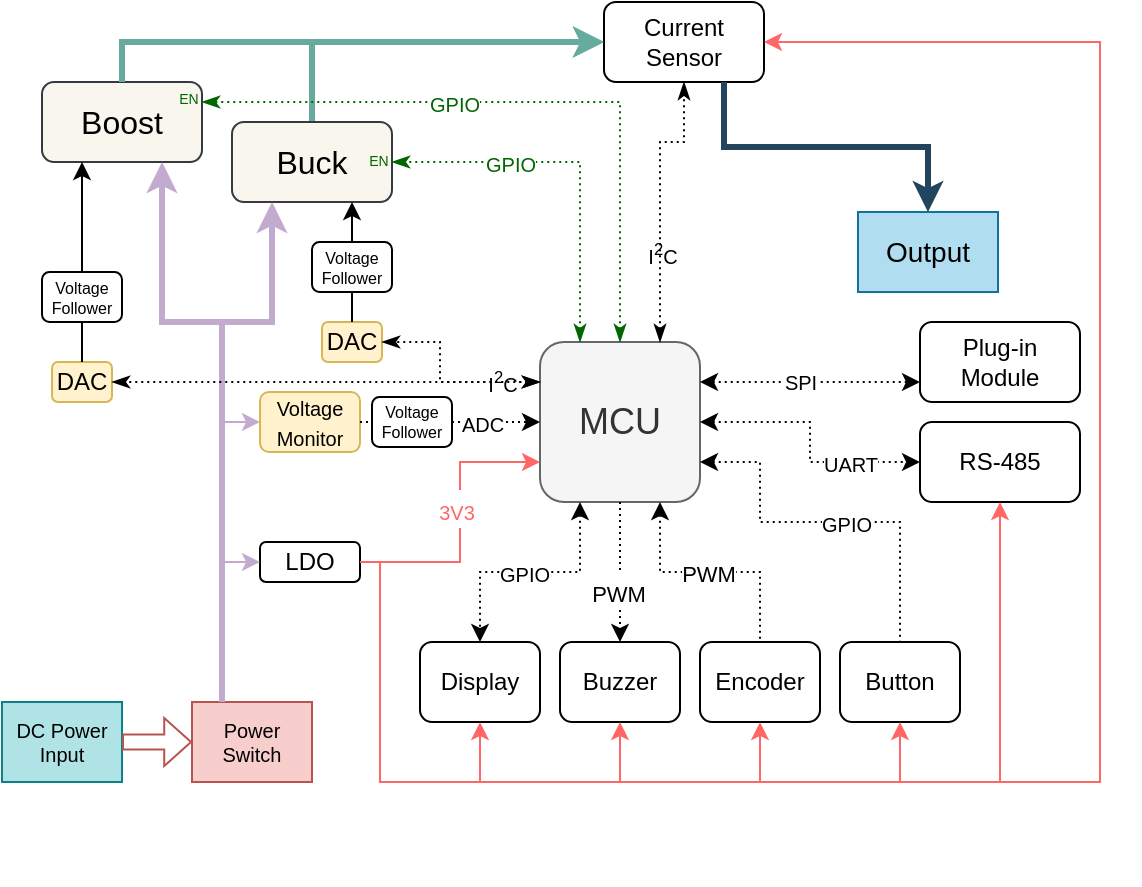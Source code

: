 <mxfile version="21.3.2" type="device">
  <diagram id="sNHUYcScr_lrZ1LzuWTF" name="Page-1">
    <mxGraphModel dx="1728" dy="964" grid="1" gridSize="10" guides="1" tooltips="1" connect="1" arrows="1" fold="1" page="1" pageScale="1" pageWidth="827" pageHeight="1169" math="0" shadow="0">
      <root>
        <mxCell id="0" />
        <mxCell id="1" parent="0" />
        <mxCell id="sMdL_H4XUYYvYK2PVm36-126" value="" style="edgeStyle=elbowEdgeStyle;elbow=vertical;endArrow=classic;html=1;rounded=0;fontSize=14;entryX=0;entryY=0.5;entryDx=0;entryDy=0;fillColor=#bac8d3;strokeColor=#67AB9F;strokeWidth=3;exitX=0.5;exitY=0;exitDx=0;exitDy=0;" parent="1" source="sMdL_H4XUYYvYK2PVm36-3" target="sMdL_H4XUYYvYK2PVm36-5" edge="1">
          <mxGeometry width="50" height="50" relative="1" as="geometry">
            <mxPoint x="502" y="360" as="sourcePoint" />
            <mxPoint x="640" y="415" as="targetPoint" />
            <Array as="points">
              <mxPoint x="360" y="330" />
            </Array>
          </mxGeometry>
        </mxCell>
        <mxCell id="sMdL_H4XUYYvYK2PVm36-1" value="&lt;font style=&quot;font-size: 18px;&quot;&gt;MCU&lt;/font&gt;" style="rounded=1;whiteSpace=wrap;html=1;fillColor=#f5f5f5;strokeColor=#666666;fontColor=#333333;" parent="1" vertex="1">
          <mxGeometry x="400" y="480" width="80" height="80" as="geometry" />
        </mxCell>
        <mxCell id="sMdL_H4XUYYvYK2PVm36-2" value="&lt;font style=&quot;font-size: 16px;&quot;&gt;Boost&lt;/font&gt;" style="rounded=1;whiteSpace=wrap;html=1;fillColor=#f9f7ed;strokeColor=#36393d;" parent="1" vertex="1">
          <mxGeometry x="151" y="350" width="80" height="40" as="geometry" />
        </mxCell>
        <mxCell id="sMdL_H4XUYYvYK2PVm36-3" value="&lt;font style=&quot;font-size: 16px;&quot;&gt;Buck&lt;/font&gt;" style="rounded=1;whiteSpace=wrap;html=1;fillColor=#f9f7ed;strokeColor=#36393d;" parent="1" vertex="1">
          <mxGeometry x="246" y="370" width="80" height="40" as="geometry" />
        </mxCell>
        <mxCell id="sMdL_H4XUYYvYK2PVm36-4" value="LDO" style="rounded=1;whiteSpace=wrap;html=1;" parent="1" vertex="1">
          <mxGeometry x="260" y="580" width="50" height="20" as="geometry" />
        </mxCell>
        <mxCell id="sMdL_H4XUYYvYK2PVm36-5" value="&lt;div&gt;Current&lt;/div&gt;&lt;div&gt;Sensor&lt;br&gt;&lt;/div&gt;" style="rounded=1;whiteSpace=wrap;html=1;" parent="1" vertex="1">
          <mxGeometry x="432" y="310" width="80" height="40" as="geometry" />
        </mxCell>
        <mxCell id="sMdL_H4XUYYvYK2PVm36-6" value="&lt;div&gt;Plug-in&lt;/div&gt;&lt;div&gt;Module&lt;br&gt;&lt;/div&gt;" style="rounded=1;whiteSpace=wrap;html=1;" parent="1" vertex="1">
          <mxGeometry x="590" y="470" width="80" height="40" as="geometry" />
        </mxCell>
        <mxCell id="sMdL_H4XUYYvYK2PVm36-7" value="Display" style="rounded=1;whiteSpace=wrap;html=1;" parent="1" vertex="1">
          <mxGeometry x="340" y="630" width="60" height="40" as="geometry" />
        </mxCell>
        <mxCell id="sMdL_H4XUYYvYK2PVm36-8" value="Buzzer" style="rounded=1;whiteSpace=wrap;html=1;" parent="1" vertex="1">
          <mxGeometry x="410" y="630" width="60" height="40" as="geometry" />
        </mxCell>
        <mxCell id="sMdL_H4XUYYvYK2PVm36-9" value="Encoder" style="rounded=1;whiteSpace=wrap;html=1;" parent="1" vertex="1">
          <mxGeometry x="480" y="630" width="60" height="40" as="geometry" />
        </mxCell>
        <mxCell id="sMdL_H4XUYYvYK2PVm36-10" value="&lt;div&gt;Button&lt;/div&gt;" style="rounded=1;whiteSpace=wrap;html=1;" parent="1" vertex="1">
          <mxGeometry x="550" y="630" width="60" height="40" as="geometry" />
        </mxCell>
        <mxCell id="sMdL_H4XUYYvYK2PVm36-11" value="&lt;div&gt;RS-485&lt;br&gt;&lt;/div&gt;" style="rounded=1;whiteSpace=wrap;html=1;" parent="1" vertex="1">
          <mxGeometry x="590" y="520" width="80" height="40" as="geometry" />
        </mxCell>
        <mxCell id="sMdL_H4XUYYvYK2PVm36-14" value="" style="edgeStyle=elbowEdgeStyle;elbow=vertical;endArrow=classic;html=1;rounded=0;fontSize=14;entryX=0.5;entryY=0;entryDx=0;entryDy=0;startArrow=classic;startFill=1;dashed=1;dashPattern=1 2;" parent="1" target="sMdL_H4XUYYvYK2PVm36-7" edge="1">
          <mxGeometry width="50" height="50" relative="1" as="geometry">
            <mxPoint x="420" y="560" as="sourcePoint" />
            <mxPoint x="500" y="510" as="targetPoint" />
          </mxGeometry>
        </mxCell>
        <mxCell id="sMdL_H4XUYYvYK2PVm36-15" value="" style="edgeStyle=elbowEdgeStyle;elbow=vertical;endArrow=none;html=1;rounded=0;fontSize=14;entryX=0.5;entryY=0;entryDx=0;entryDy=0;exitX=0.75;exitY=1;exitDx=0;exitDy=0;startArrow=classic;startFill=1;dashed=1;dashPattern=1 2;endFill=0;" parent="1" source="sMdL_H4XUYYvYK2PVm36-1" target="sMdL_H4XUYYvYK2PVm36-9" edge="1">
          <mxGeometry width="50" height="50" relative="1" as="geometry">
            <mxPoint x="430" y="570" as="sourcePoint" />
            <mxPoint x="380" y="640" as="targetPoint" />
          </mxGeometry>
        </mxCell>
        <mxCell id="sMdL_H4XUYYvYK2PVm36-17" value="" style="edgeStyle=segmentEdgeStyle;endArrow=none;html=1;rounded=0;fontSize=14;entryX=0.5;entryY=0;entryDx=0;entryDy=0;startArrow=classic;startFill=1;endFill=0;dashed=1;dashPattern=1 2;" parent="1" target="sMdL_H4XUYYvYK2PVm36-10" edge="1">
          <mxGeometry width="50" height="50" relative="1" as="geometry">
            <mxPoint x="480" y="540" as="sourcePoint" />
            <mxPoint x="500" y="510" as="targetPoint" />
            <Array as="points">
              <mxPoint x="510" y="540" />
              <mxPoint x="510" y="570" />
              <mxPoint x="580" y="570" />
            </Array>
          </mxGeometry>
        </mxCell>
        <mxCell id="sMdL_H4XUYYvYK2PVm36-27" value="" style="edgeStyle=elbowEdgeStyle;elbow=horizontal;endArrow=classic;html=1;rounded=0;fontSize=14;entryX=0;entryY=0.5;entryDx=0;entryDy=0;exitX=0.429;exitY=0;exitDx=0;exitDy=0;exitPerimeter=0;strokeColor=#C3ABD0;" parent="1" source="sMdL_H4XUYYvYK2PVm36-94" target="sMdL_H4XUYYvYK2PVm36-4" edge="1">
          <mxGeometry width="50" height="50" relative="1" as="geometry">
            <mxPoint x="210" y="370" as="sourcePoint" />
            <mxPoint x="410" y="410" as="targetPoint" />
            <Array as="points">
              <mxPoint x="240" y="630" />
            </Array>
          </mxGeometry>
        </mxCell>
        <mxCell id="sMdL_H4XUYYvYK2PVm36-28" value="" style="edgeStyle=elbowEdgeStyle;elbow=vertical;endArrow=classic;html=1;rounded=0;fontSize=14;exitX=0.25;exitY=0;exitDx=0;exitDy=0;strokeColor=#C3ABD0;strokeWidth=3;entryX=0.25;entryY=1;entryDx=0;entryDy=0;" parent="1" source="sMdL_H4XUYYvYK2PVm36-94" target="sMdL_H4XUYYvYK2PVm36-3" edge="1">
          <mxGeometry width="50" height="50" relative="1" as="geometry">
            <mxPoint x="210" y="370" as="sourcePoint" />
            <mxPoint x="270" y="430" as="targetPoint" />
            <Array as="points">
              <mxPoint x="250" y="470" />
            </Array>
          </mxGeometry>
        </mxCell>
        <mxCell id="sMdL_H4XUYYvYK2PVm36-32" value="" style="endArrow=classic;html=1;rounded=0;fontSize=14;entryX=0.5;entryY=0;entryDx=0;entryDy=0;exitX=0.5;exitY=1;exitDx=0;exitDy=0;dashed=1;dashPattern=1 2;" parent="1" source="sMdL_H4XUYYvYK2PVm36-1" target="sMdL_H4XUYYvYK2PVm36-8" edge="1">
          <mxGeometry width="50" height="50" relative="1" as="geometry">
            <mxPoint x="470" y="550" as="sourcePoint" />
            <mxPoint x="540" y="550" as="targetPoint" />
          </mxGeometry>
        </mxCell>
        <mxCell id="sMdL_H4XUYYvYK2PVm36-34" value="" style="endArrow=classic;html=1;rounded=0;fontSize=14;entryX=0;entryY=0.75;entryDx=0;entryDy=0;exitX=1;exitY=0.25;exitDx=0;exitDy=0;startArrow=classic;startFill=1;dashed=1;dashPattern=1 2;" parent="1" source="sMdL_H4XUYYvYK2PVm36-1" target="sMdL_H4XUYYvYK2PVm36-6" edge="1">
          <mxGeometry width="50" height="50" relative="1" as="geometry">
            <mxPoint x="480" y="500" as="sourcePoint" />
            <mxPoint x="560" y="500" as="targetPoint" />
          </mxGeometry>
        </mxCell>
        <mxCell id="sMdL_H4XUYYvYK2PVm36-42" value="DAC" style="rounded=1;whiteSpace=wrap;html=1;fillColor=#fff2cc;strokeColor=#d6b656;" parent="1" vertex="1">
          <mxGeometry x="291" y="470" width="30" height="20" as="geometry" />
        </mxCell>
        <mxCell id="sMdL_H4XUYYvYK2PVm36-44" value="" style="endArrow=classic;html=1;rounded=0;fontSize=16;exitX=0.5;exitY=0;exitDx=0;exitDy=0;entryX=0.75;entryY=1;entryDx=0;entryDy=0;startArrow=none;" parent="1" source="sMdL_H4XUYYvYK2PVm36-96" target="sMdL_H4XUYYvYK2PVm36-3" edge="1">
          <mxGeometry width="50" height="50" relative="1" as="geometry">
            <mxPoint x="450" y="560" as="sourcePoint" />
            <mxPoint x="500" y="510" as="targetPoint" />
          </mxGeometry>
        </mxCell>
        <mxCell id="sMdL_H4XUYYvYK2PVm36-48" value="" style="edgeStyle=elbowEdgeStyle;elbow=horizontal;endArrow=classicThin;html=1;rounded=0;fontSize=16;entryX=1;entryY=0.5;entryDx=0;entryDy=0;exitX=0;exitY=0.25;exitDx=0;exitDy=0;dashed=1;dashPattern=1 2;endFill=1;startArrow=classicThin;startFill=1;" parent="1" source="sMdL_H4XUYYvYK2PVm36-1" target="sMdL_H4XUYYvYK2PVm36-42" edge="1">
          <mxGeometry width="50" height="50" relative="1" as="geometry">
            <mxPoint x="450" y="560" as="sourcePoint" />
            <mxPoint x="500" y="510" as="targetPoint" />
            <Array as="points">
              <mxPoint x="350" y="490" />
            </Array>
          </mxGeometry>
        </mxCell>
        <mxCell id="sMdL_H4XUYYvYK2PVm36-56" value="&lt;font style=&quot;font-size: 10px;&quot;&gt;I&lt;sup&gt;2&lt;/sup&gt;C&lt;/font&gt;" style="edgeLabel;html=1;align=center;verticalAlign=middle;resizable=0;points=[];fontSize=16;" parent="1" vertex="1" connectable="0">
          <mxGeometry x="379" y="495.002" as="geometry">
            <mxPoint x="2" y="4" as="offset" />
          </mxGeometry>
        </mxCell>
        <mxCell id="sMdL_H4XUYYvYK2PVm36-58" value="&lt;font style=&quot;font-size: 10px;&quot;&gt;GPIO&lt;/font&gt;" style="edgeLabel;html=1;align=center;verticalAlign=middle;resizable=0;points=[];fontSize=16;" parent="1" vertex="1" connectable="0">
          <mxGeometry x="551" y="565.002" as="geometry">
            <mxPoint x="2" y="4" as="offset" />
          </mxGeometry>
        </mxCell>
        <mxCell id="sMdL_H4XUYYvYK2PVm36-59" value="&lt;font style=&quot;font-size: 10px;&quot;&gt;GPIO&lt;/font&gt;" style="edgeLabel;html=1;align=center;verticalAlign=middle;resizable=0;points=[];fontSize=16;" parent="1" vertex="1" connectable="0">
          <mxGeometry x="390" y="590.002" as="geometry">
            <mxPoint x="2" y="4" as="offset" />
          </mxGeometry>
        </mxCell>
        <mxCell id="sMdL_H4XUYYvYK2PVm36-60" value="&lt;font style=&quot;font-size: 11px;&quot;&gt;PWM&lt;/font&gt;" style="edgeLabel;html=1;align=center;verticalAlign=middle;resizable=0;points=[];fontSize=16;" parent="1" vertex="1" connectable="0">
          <mxGeometry x="437" y="600.002" as="geometry">
            <mxPoint x="2" y="4" as="offset" />
          </mxGeometry>
        </mxCell>
        <mxCell id="sMdL_H4XUYYvYK2PVm36-61" value="&lt;font style=&quot;font-size: 11px;&quot;&gt;PWM&lt;/font&gt;" style="edgeLabel;html=1;align=center;verticalAlign=middle;resizable=0;points=[];fontSize=16;" parent="1" vertex="1" connectable="0">
          <mxGeometry x="482" y="590.002" as="geometry">
            <mxPoint x="2" y="4" as="offset" />
          </mxGeometry>
        </mxCell>
        <mxCell id="sMdL_H4XUYYvYK2PVm36-64" value="&lt;font style=&quot;font-size: 10px;&quot;&gt;SPI&lt;/font&gt;" style="edgeLabel;html=1;align=center;verticalAlign=middle;resizable=0;points=[];fontSize=16;" parent="1" vertex="1" connectable="0">
          <mxGeometry x="534" y="495.002" as="geometry">
            <mxPoint x="-4" y="3" as="offset" />
          </mxGeometry>
        </mxCell>
        <mxCell id="sMdL_H4XUYYvYK2PVm36-70" value="Output" style="html=1;whiteSpace=wrap;container=1;recursiveResize=0;collapsible=0;fontSize=14;fillColor=#b1ddf0;strokeColor=#10739e;" parent="1" vertex="1">
          <mxGeometry x="559" y="415" width="70" height="40" as="geometry" />
        </mxCell>
        <mxCell id="sMdL_H4XUYYvYK2PVm36-74" value="&lt;font style=&quot;font-size: 10px;&quot;&gt;Voltage Monitor&lt;/font&gt;" style="rounded=1;whiteSpace=wrap;html=1;fillColor=#fff2cc;strokeColor=#d6b656;" parent="1" vertex="1">
          <mxGeometry x="260" y="505" width="50" height="30" as="geometry" />
        </mxCell>
        <mxCell id="sMdL_H4XUYYvYK2PVm36-76" value="" style="edgeStyle=elbowEdgeStyle;elbow=horizontal;endArrow=classic;html=1;rounded=0;fontSize=14;entryX=0;entryY=0.5;entryDx=0;entryDy=0;exitX=1;exitY=0.5;exitDx=0;exitDy=0;dashed=1;dashPattern=1 2;startArrow=classic;startFill=1;" parent="1" source="sMdL_H4XUYYvYK2PVm36-1" target="sMdL_H4XUYYvYK2PVm36-11" edge="1">
          <mxGeometry width="50" height="50" relative="1" as="geometry">
            <mxPoint x="494" y="545" as="sourcePoint" />
            <mxPoint x="574" y="575" as="targetPoint" />
          </mxGeometry>
        </mxCell>
        <mxCell id="sMdL_H4XUYYvYK2PVm36-77" value="&lt;font style=&quot;font-size: 10px;&quot;&gt;UART&lt;/font&gt;" style="edgeLabel;html=1;align=center;verticalAlign=middle;resizable=0;points=[];fontSize=16;" parent="1" vertex="1" connectable="0">
          <mxGeometry x="559" y="536.002" as="geometry">
            <mxPoint x="-4" y="3" as="offset" />
          </mxGeometry>
        </mxCell>
        <mxCell id="sMdL_H4XUYYvYK2PVm36-78" value="" style="edgeStyle=elbowEdgeStyle;elbow=horizontal;endArrow=classic;html=1;rounded=0;fontSize=14;entryX=0;entryY=0.5;entryDx=0;entryDy=0;exitX=1;exitY=0.5;exitDx=0;exitDy=0;dashed=1;dashPattern=1 2;startArrow=none;" parent="1" source="sMdL_H4XUYYvYK2PVm36-92" target="sMdL_H4XUYYvYK2PVm36-1" edge="1">
          <mxGeometry width="50" height="50" relative="1" as="geometry">
            <mxPoint x="490" y="530" as="sourcePoint" />
            <mxPoint x="570" y="550" as="targetPoint" />
          </mxGeometry>
        </mxCell>
        <mxCell id="sMdL_H4XUYYvYK2PVm36-79" value="&lt;font style=&quot;font-size: 10px;&quot;&gt;ADC&lt;/font&gt;" style="edgeLabel;html=1;align=center;verticalAlign=middle;resizable=0;points=[];fontSize=16;" parent="1" vertex="1" connectable="0">
          <mxGeometry x="369" y="515.002" as="geometry">
            <mxPoint x="2" y="4" as="offset" />
          </mxGeometry>
        </mxCell>
        <mxCell id="sMdL_H4XUYYvYK2PVm36-80" value="" style="edgeStyle=elbowEdgeStyle;elbow=horizontal;endArrow=classic;html=1;rounded=0;fontSize=14;entryX=0;entryY=0.5;entryDx=0;entryDy=0;exitX=0.5;exitY=0;exitDx=0;exitDy=0;strokeColor=#C3ABD0;" parent="1" source="sMdL_H4XUYYvYK2PVm36-94" target="sMdL_H4XUYYvYK2PVm36-74" edge="1">
          <mxGeometry width="50" height="50" relative="1" as="geometry">
            <mxPoint x="210" y="370" as="sourcePoint" />
            <mxPoint x="305" y="530" as="targetPoint" />
            <Array as="points">
              <mxPoint x="240" y="530" />
            </Array>
          </mxGeometry>
        </mxCell>
        <mxCell id="sMdL_H4XUYYvYK2PVm36-81" value="" style="edgeStyle=elbowEdgeStyle;elbow=horizontal;endArrow=classic;html=1;rounded=0;fontSize=14;entryX=0;entryY=0.75;entryDx=0;entryDy=0;exitX=1;exitY=0.5;exitDx=0;exitDy=0;strokeColor=#FF6666;" parent="1" source="sMdL_H4XUYYvYK2PVm36-4" target="sMdL_H4XUYYvYK2PVm36-1" edge="1">
          <mxGeometry width="50" height="50" relative="1" as="geometry">
            <mxPoint x="320" y="610" as="sourcePoint" />
            <mxPoint x="386" y="560" as="targetPoint" />
            <Array as="points">
              <mxPoint x="360" y="570" />
            </Array>
          </mxGeometry>
        </mxCell>
        <mxCell id="sMdL_H4XUYYvYK2PVm36-83" value="&lt;font style=&quot;font-size: 10px;&quot; color=&quot;#ff6666&quot;&gt;3V3&lt;/font&gt;" style="edgeLabel;html=1;align=center;verticalAlign=middle;resizable=0;points=[];fontSize=16;" parent="1" vertex="1" connectable="0">
          <mxGeometry x="356" y="559.002" as="geometry">
            <mxPoint x="2" y="4" as="offset" />
          </mxGeometry>
        </mxCell>
        <mxCell id="sMdL_H4XUYYvYK2PVm36-85" value="" style="edgeStyle=segmentEdgeStyle;endArrow=none;html=1;rounded=0;fontSize=14;startArrow=classic;startFill=1;endFill=0;exitX=0.5;exitY=1;exitDx=0;exitDy=0;entryX=1;entryY=0.5;entryDx=0;entryDy=0;strokeColor=#FF6666;" parent="1" source="sMdL_H4XUYYvYK2PVm36-10" target="sMdL_H4XUYYvYK2PVm36-4" edge="1">
          <mxGeometry width="50" height="50" relative="1" as="geometry">
            <mxPoint x="670" y="690" as="sourcePoint" />
            <mxPoint x="340" y="700" as="targetPoint" />
            <Array as="points">
              <mxPoint x="580" y="700" />
              <mxPoint x="320" y="700" />
              <mxPoint x="320" y="590" />
            </Array>
          </mxGeometry>
        </mxCell>
        <mxCell id="sMdL_H4XUYYvYK2PVm36-86" value="" style="edgeStyle=segmentEdgeStyle;endArrow=none;html=1;rounded=0;fontSize=14;startArrow=classic;startFill=1;endFill=0;exitX=0.5;exitY=1;exitDx=0;exitDy=0;entryX=1;entryY=0.5;entryDx=0;entryDy=0;strokeColor=#FF6666;" parent="1" source="sMdL_H4XUYYvYK2PVm36-9" target="sMdL_H4XUYYvYK2PVm36-4" edge="1">
          <mxGeometry width="50" height="50" relative="1" as="geometry">
            <mxPoint x="590" y="680" as="sourcePoint" />
            <mxPoint x="320" y="600" as="targetPoint" />
            <Array as="points">
              <mxPoint x="510" y="700" />
              <mxPoint x="320" y="700" />
              <mxPoint x="320" y="590" />
            </Array>
          </mxGeometry>
        </mxCell>
        <mxCell id="sMdL_H4XUYYvYK2PVm36-87" value="" style="edgeStyle=segmentEdgeStyle;endArrow=none;html=1;rounded=0;fontSize=14;startArrow=classic;startFill=1;endFill=0;exitX=0.5;exitY=1;exitDx=0;exitDy=0;entryX=1;entryY=0.5;entryDx=0;entryDy=0;strokeColor=#FF6666;" parent="1" source="sMdL_H4XUYYvYK2PVm36-8" target="sMdL_H4XUYYvYK2PVm36-4" edge="1">
          <mxGeometry width="50" height="50" relative="1" as="geometry">
            <mxPoint x="520" y="680" as="sourcePoint" />
            <mxPoint x="320" y="600" as="targetPoint" />
            <Array as="points">
              <mxPoint x="440" y="700" />
              <mxPoint x="320" y="700" />
              <mxPoint x="320" y="590" />
            </Array>
          </mxGeometry>
        </mxCell>
        <mxCell id="sMdL_H4XUYYvYK2PVm36-88" value="" style="edgeStyle=segmentEdgeStyle;endArrow=none;html=1;rounded=0;fontSize=14;startArrow=classic;startFill=1;endFill=0;exitX=0.5;exitY=1;exitDx=0;exitDy=0;entryX=1;entryY=0.5;entryDx=0;entryDy=0;strokeColor=#FF6666;" parent="1" source="sMdL_H4XUYYvYK2PVm36-7" target="sMdL_H4XUYYvYK2PVm36-4" edge="1">
          <mxGeometry width="50" height="50" relative="1" as="geometry">
            <mxPoint x="450" y="680" as="sourcePoint" />
            <mxPoint x="320" y="600" as="targetPoint" />
            <Array as="points">
              <mxPoint x="370" y="700" />
              <mxPoint x="320" y="700" />
              <mxPoint x="320" y="590" />
            </Array>
          </mxGeometry>
        </mxCell>
        <mxCell id="sMdL_H4XUYYvYK2PVm36-89" value="" style="edgeStyle=segmentEdgeStyle;endArrow=none;html=1;rounded=0;fontSize=14;startArrow=classic;startFill=1;endFill=0;exitX=0.5;exitY=1;exitDx=0;exitDy=0;strokeColor=#FF6666;" parent="1" source="sMdL_H4XUYYvYK2PVm36-11" edge="1">
          <mxGeometry width="50" height="50" relative="1" as="geometry">
            <mxPoint x="690" y="680" as="sourcePoint" />
            <mxPoint x="310" y="590" as="targetPoint" />
            <Array as="points">
              <mxPoint x="630" y="700" />
              <mxPoint x="320" y="700" />
              <mxPoint x="320" y="590" />
            </Array>
          </mxGeometry>
        </mxCell>
        <mxCell id="sMdL_H4XUYYvYK2PVm36-91" value="" style="edgeStyle=segmentEdgeStyle;endArrow=none;html=1;rounded=0;fontSize=14;startArrow=classic;startFill=1;endFill=0;strokeColor=#FF6666;entryX=1;entryY=0.5;entryDx=0;entryDy=0;exitX=1;exitY=0.5;exitDx=0;exitDy=0;" parent="1" source="sMdL_H4XUYYvYK2PVm36-5" target="sMdL_H4XUYYvYK2PVm36-4" edge="1">
          <mxGeometry width="50" height="50" relative="1" as="geometry">
            <mxPoint x="680" y="420" as="sourcePoint" />
            <mxPoint x="320" y="600" as="targetPoint" />
            <Array as="points">
              <mxPoint x="680" y="330" />
              <mxPoint x="680" y="700" />
              <mxPoint x="320" y="700" />
              <mxPoint x="320" y="590" />
            </Array>
          </mxGeometry>
        </mxCell>
        <mxCell id="sMdL_H4XUYYvYK2PVm36-92" value="&lt;div style=&quot;font-size: 8px;&quot;&gt;&lt;font style=&quot;font-size: 8px;&quot;&gt;Voltage&lt;/font&gt;&lt;/div&gt;&lt;div style=&quot;font-size: 8px;&quot;&gt;&lt;font style=&quot;font-size: 8px;&quot;&gt;Follower&lt;font style=&quot;font-size: 8px;&quot;&gt;&lt;br style=&quot;font-size: 8px;&quot;&gt;&lt;/font&gt;&lt;/font&gt;&lt;/div&gt;" style="rounded=1;whiteSpace=wrap;html=1;fontSize=8;" parent="1" vertex="1">
          <mxGeometry x="316" y="507.5" width="40" height="25" as="geometry" />
        </mxCell>
        <mxCell id="sMdL_H4XUYYvYK2PVm36-93" value="" style="edgeStyle=elbowEdgeStyle;elbow=horizontal;endArrow=none;html=1;rounded=0;fontSize=14;entryX=0;entryY=0.5;entryDx=0;entryDy=0;exitX=1;exitY=0.5;exitDx=0;exitDy=0;dashed=1;dashPattern=1 2;" parent="1" source="sMdL_H4XUYYvYK2PVm36-74" target="sMdL_H4XUYYvYK2PVm36-92" edge="1">
          <mxGeometry width="50" height="50" relative="1" as="geometry">
            <mxPoint x="316" y="520" as="sourcePoint" />
            <mxPoint x="400" y="520" as="targetPoint" />
          </mxGeometry>
        </mxCell>
        <mxCell id="sMdL_H4XUYYvYK2PVm36-94" value="&lt;div style=&quot;font-size: 10px;&quot;&gt;Power&lt;br&gt;&lt;/div&gt;&lt;div&gt;Switch&lt;br&gt;&lt;/div&gt;" style="html=1;whiteSpace=wrap;container=1;recursiveResize=0;collapsible=0;fontSize=10;fillColor=#f8cecc;strokeColor=#b85450;" parent="1" vertex="1">
          <mxGeometry x="226" y="660" width="60" height="40" as="geometry" />
        </mxCell>
        <mxCell id="sMdL_H4XUYYvYK2PVm36-95" value="" style="edgeStyle=elbowEdgeStyle;elbow=vertical;endArrow=classic;html=1;rounded=0;fontSize=14;exitX=0.25;exitY=0;exitDx=0;exitDy=0;fillColor=#ffcc99;strokeColor=#C3ABD0;strokeWidth=3;entryX=0.75;entryY=1;entryDx=0;entryDy=0;" parent="1" source="sMdL_H4XUYYvYK2PVm36-94" target="sMdL_H4XUYYvYK2PVm36-2" edge="1">
          <mxGeometry width="50" height="50" relative="1" as="geometry">
            <mxPoint x="210" y="660" as="sourcePoint" />
            <mxPoint x="190" y="430" as="targetPoint" />
            <Array as="points">
              <mxPoint x="230" y="470" />
            </Array>
          </mxGeometry>
        </mxCell>
        <mxCell id="sMdL_H4XUYYvYK2PVm36-96" value="&lt;div style=&quot;font-size: 8px;&quot;&gt;&lt;font style=&quot;font-size: 8px;&quot;&gt;Voltage&lt;/font&gt;&lt;/div&gt;&lt;div style=&quot;font-size: 8px;&quot;&gt;&lt;font style=&quot;font-size: 8px;&quot;&gt;Follower&lt;font style=&quot;font-size: 8px;&quot;&gt;&lt;br style=&quot;font-size: 8px;&quot;&gt;&lt;/font&gt;&lt;/font&gt;&lt;/div&gt;" style="rounded=1;whiteSpace=wrap;html=1;fontSize=8;" parent="1" vertex="1">
          <mxGeometry x="286" y="430" width="40" height="25" as="geometry" />
        </mxCell>
        <mxCell id="sMdL_H4XUYYvYK2PVm36-97" value="" style="endArrow=none;html=1;rounded=0;fontSize=16;exitX=0.5;exitY=0;exitDx=0;exitDy=0;entryX=0.5;entryY=1;entryDx=0;entryDy=0;" parent="1" source="sMdL_H4XUYYvYK2PVm36-42" target="sMdL_H4XUYYvYK2PVm36-96" edge="1">
          <mxGeometry width="50" height="50" relative="1" as="geometry">
            <mxPoint x="306" y="470" as="sourcePoint" />
            <mxPoint x="306" y="420" as="targetPoint" />
          </mxGeometry>
        </mxCell>
        <mxCell id="sMdL_H4XUYYvYK2PVm36-98" value="DAC" style="rounded=1;whiteSpace=wrap;html=1;fillColor=#fff2cc;strokeColor=#d6b656;" parent="1" vertex="1">
          <mxGeometry x="156" y="490" width="30" height="20" as="geometry" />
        </mxCell>
        <mxCell id="sMdL_H4XUYYvYK2PVm36-99" value="" style="edgeStyle=elbowEdgeStyle;elbow=horizontal;endArrow=classicThin;html=1;rounded=0;fontSize=16;entryX=1;entryY=0.5;entryDx=0;entryDy=0;exitX=0;exitY=0.25;exitDx=0;exitDy=0;dashed=1;dashPattern=1 2;endFill=1;startArrow=classicThin;startFill=1;" parent="1" source="sMdL_H4XUYYvYK2PVm36-1" target="sMdL_H4XUYYvYK2PVm36-98" edge="1">
          <mxGeometry width="50" height="50" relative="1" as="geometry">
            <mxPoint x="410" y="510" as="sourcePoint" />
            <mxPoint x="331" y="490" as="targetPoint" />
            <Array as="points">
              <mxPoint x="370" y="480" />
            </Array>
          </mxGeometry>
        </mxCell>
        <mxCell id="sMdL_H4XUYYvYK2PVm36-114" value="" style="edgeStyle=elbowEdgeStyle;elbow=vertical;endArrow=classic;html=1;rounded=0;fontSize=14;entryX=0.5;entryY=0;entryDx=0;entryDy=0;fillColor=#bac8d3;strokeColor=#23445d;strokeWidth=3;exitX=0.75;exitY=1;exitDx=0;exitDy=0;" parent="1" source="sMdL_H4XUYYvYK2PVm36-5" target="sMdL_H4XUYYvYK2PVm36-70" edge="1">
          <mxGeometry width="50" height="50" relative="1" as="geometry">
            <mxPoint x="710" y="380" as="sourcePoint" />
            <mxPoint x="630" y="400" as="targetPoint" />
          </mxGeometry>
        </mxCell>
        <mxCell id="sMdL_H4XUYYvYK2PVm36-115" value="" style="edgeStyle=elbowEdgeStyle;elbow=vertical;endArrow=classicThin;html=1;rounded=0;fontSize=16;exitX=0.75;exitY=0;exitDx=0;exitDy=0;dashed=1;dashPattern=1 2;endFill=1;startArrow=classicThin;startFill=1;entryX=0.5;entryY=1;entryDx=0;entryDy=0;" parent="1" source="sMdL_H4XUYYvYK2PVm36-1" target="sMdL_H4XUYYvYK2PVm36-5" edge="1">
          <mxGeometry width="50" height="50" relative="1" as="geometry">
            <mxPoint x="410" y="510" as="sourcePoint" />
            <mxPoint x="620" y="420" as="targetPoint" />
            <Array as="points">
              <mxPoint x="460" y="380" />
              <mxPoint x="470" y="410" />
            </Array>
          </mxGeometry>
        </mxCell>
        <mxCell id="sMdL_H4XUYYvYK2PVm36-116" value="&lt;font style=&quot;font-size: 10px;&quot;&gt;I&lt;sup&gt;2&lt;/sup&gt;C&lt;/font&gt;" style="edgeLabel;html=1;align=center;verticalAlign=middle;resizable=0;points=[];fontSize=16;labelBackgroundColor=none;" parent="1" vertex="1" connectable="0">
          <mxGeometry x="459" y="431.002" as="geometry">
            <mxPoint x="2" y="4" as="offset" />
          </mxGeometry>
        </mxCell>
        <mxCell id="sMdL_H4XUYYvYK2PVm36-120" value="" style="endArrow=classic;html=1;rounded=0;fontSize=16;exitX=0.5;exitY=0;exitDx=0;exitDy=0;entryX=0.25;entryY=1;entryDx=0;entryDy=0;startArrow=none;" parent="1" source="sMdL_H4XUYYvYK2PVm36-98" target="sMdL_H4XUYYvYK2PVm36-2" edge="1">
          <mxGeometry width="50" height="50" relative="1" as="geometry">
            <mxPoint x="316" y="440" as="sourcePoint" />
            <mxPoint x="316" y="420" as="targetPoint" />
          </mxGeometry>
        </mxCell>
        <mxCell id="sMdL_H4XUYYvYK2PVm36-121" value="&lt;div style=&quot;font-size: 8px;&quot;&gt;&lt;font style=&quot;font-size: 8px;&quot;&gt;Voltage&lt;/font&gt;&lt;/div&gt;&lt;div style=&quot;font-size: 8px;&quot;&gt;&lt;font style=&quot;font-size: 8px;&quot;&gt;Follower&lt;font style=&quot;font-size: 8px;&quot;&gt;&lt;br style=&quot;font-size: 8px;&quot;&gt;&lt;/font&gt;&lt;/font&gt;&lt;/div&gt;" style="rounded=1;whiteSpace=wrap;html=1;fontSize=8;" parent="1" vertex="1">
          <mxGeometry x="151" y="445" width="40" height="25" as="geometry" />
        </mxCell>
        <mxCell id="sMdL_H4XUYYvYK2PVm36-122" value="" style="edgeStyle=elbowEdgeStyle;elbow=vertical;endArrow=classicThin;html=1;rounded=0;fontSize=16;exitX=0.25;exitY=0;exitDx=0;exitDy=0;dashed=1;dashPattern=1 2;endFill=1;startArrow=classicThin;startFill=1;entryX=1;entryY=0.5;entryDx=0;entryDy=0;fontColor=#006600;strokeColor=#006600;" parent="1" source="sMdL_H4XUYYvYK2PVm36-1" target="sMdL_H4XUYYvYK2PVm36-3" edge="1">
          <mxGeometry width="50" height="50" relative="1" as="geometry">
            <mxPoint x="470" y="490" as="sourcePoint" />
            <mxPoint x="630" y="430" as="targetPoint" />
            <Array as="points">
              <mxPoint x="390" y="390" />
            </Array>
          </mxGeometry>
        </mxCell>
        <mxCell id="sMdL_H4XUYYvYK2PVm36-123" value="" style="edgeStyle=elbowEdgeStyle;elbow=vertical;endArrow=classicThin;html=1;rounded=0;fontSize=16;exitX=0.5;exitY=0;exitDx=0;exitDy=0;dashed=1;dashPattern=1 2;endFill=1;startArrow=classicThin;startFill=1;entryX=1;entryY=0.25;entryDx=0;entryDy=0;fontColor=#006600;strokeColor=#006600;" parent="1" source="sMdL_H4XUYYvYK2PVm36-1" target="sMdL_H4XUYYvYK2PVm36-2" edge="1">
          <mxGeometry width="50" height="50" relative="1" as="geometry">
            <mxPoint x="434" y="455" as="sourcePoint" />
            <mxPoint x="340" y="365" as="targetPoint" />
            <Array as="points">
              <mxPoint x="340" y="360" />
            </Array>
          </mxGeometry>
        </mxCell>
        <mxCell id="sMdL_H4XUYYvYK2PVm36-124" value="&lt;font style=&quot;font-size: 10px;&quot;&gt;GPIO&lt;/font&gt;" style="edgeLabel;html=1;align=center;verticalAlign=middle;resizable=0;points=[];fontSize=16;fontColor=#006600;" parent="1" vertex="1" connectable="0">
          <mxGeometry x="383" y="385.002" as="geometry">
            <mxPoint x="2" y="4" as="offset" />
          </mxGeometry>
        </mxCell>
        <mxCell id="sMdL_H4XUYYvYK2PVm36-125" value="&lt;font style=&quot;font-size: 10px;&quot;&gt;GPIO&lt;/font&gt;" style="edgeLabel;html=1;align=center;verticalAlign=middle;resizable=0;points=[];fontSize=16;fontColor=#006600;" parent="1" vertex="1" connectable="0">
          <mxGeometry x="355" y="355.002" as="geometry">
            <mxPoint x="2" y="4" as="offset" />
          </mxGeometry>
        </mxCell>
        <mxCell id="sMdL_H4XUYYvYK2PVm36-127" value="" style="edgeStyle=elbowEdgeStyle;elbow=vertical;endArrow=classic;html=1;rounded=0;fontSize=14;entryX=0;entryY=0.5;entryDx=0;entryDy=0;fillColor=#bac8d3;strokeColor=#67AB9F;strokeWidth=3;exitX=0.5;exitY=0;exitDx=0;exitDy=0;" parent="1" source="sMdL_H4XUYYvYK2PVm36-2" target="sMdL_H4XUYYvYK2PVm36-5" edge="1">
          <mxGeometry width="50" height="50" relative="1" as="geometry">
            <mxPoint x="296" y="380" as="sourcePoint" />
            <mxPoint x="442" y="340" as="targetPoint" />
            <Array as="points">
              <mxPoint x="320" y="330" />
            </Array>
          </mxGeometry>
        </mxCell>
        <mxCell id="sMdL_H4XUYYvYK2PVm36-128" value="EN" style="edgeLabel;html=1;align=center;verticalAlign=middle;resizable=0;points=[];fontSize=7;fontColor=#006600;labelBackgroundColor=none;" parent="1" vertex="1" connectable="0">
          <mxGeometry x="317" y="386.002" as="geometry">
            <mxPoint x="2" y="4" as="offset" />
          </mxGeometry>
        </mxCell>
        <mxCell id="sMdL_H4XUYYvYK2PVm36-129" value="EN" style="edgeLabel;html=1;align=center;verticalAlign=middle;resizable=0;points=[];fontSize=7;fontColor=#006600;labelBackgroundColor=none;" parent="1" vertex="1" connectable="0">
          <mxGeometry x="222" y="355.002" as="geometry">
            <mxPoint x="2" y="4" as="offset" />
          </mxGeometry>
        </mxCell>
        <mxCell id="sMdL_H4XUYYvYK2PVm36-132" value="&lt;div style=&quot;font-size: 10px;&quot;&gt;&lt;font style=&quot;font-size: 10px;&quot;&gt;DC Power&lt;/font&gt;&lt;/div&gt;&lt;div&gt;Input&lt;/div&gt;" style="html=1;whiteSpace=wrap;container=1;recursiveResize=0;collapsible=0;fontSize=10;fillColor=#b0e3e6;strokeColor=#0e8088;" parent="1" vertex="1">
          <mxGeometry x="131" y="660" width="60" height="40" as="geometry" />
        </mxCell>
        <mxCell id="sMdL_H4XUYYvYK2PVm36-133" value="" style="shape=flexArrow;endArrow=classic;html=1;rounded=0;fontSize=7;fontColor=#006600;endSize=4.129;strokeColor=#b85450;strokeWidth=1;elbow=vertical;jumpSize=6;entryX=0;entryY=0.5;entryDx=0;entryDy=0;exitX=1;exitY=0.5;exitDx=0;exitDy=0;width=7.619;endWidth=15.42;fillColor=none;gradientColor=#ffffff;" parent="1" source="sMdL_H4XUYYvYK2PVm36-132" target="sMdL_H4XUYYvYK2PVm36-94" edge="1">
          <mxGeometry width="50" height="50" relative="1" as="geometry">
            <mxPoint x="190" y="680" as="sourcePoint" />
            <mxPoint x="200.5" y="670" as="targetPoint" />
          </mxGeometry>
        </mxCell>
        <mxCell id="CbUjIcy-bY2k8MCBxMaC-1" value="" style="shape=image;imageAspect=0;aspect=fixed;verticalLabelPosition=bottom;verticalAlign=top;image=https://www.cypouz.com/sites/default/files/article/logo_cc-by-sa.png;" vertex="1" parent="1">
          <mxGeometry x="620" y="722.95" width="79.57" height="28.05" as="geometry" />
        </mxCell>
      </root>
    </mxGraphModel>
  </diagram>
</mxfile>
